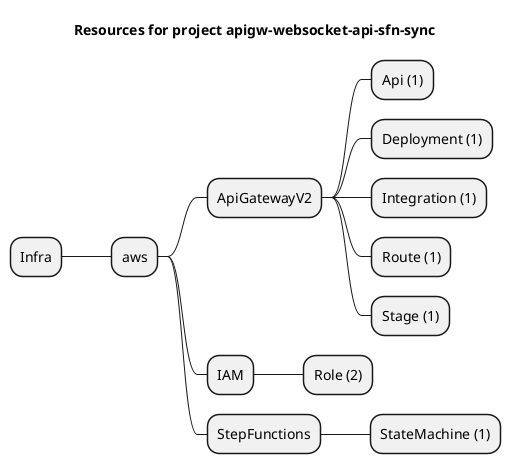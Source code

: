 @startmindmap
title Resources for project apigw-websocket-api-sfn-sync
skinparam monochrome true
+ Infra
++ aws
+++ ApiGatewayV2
++++ Api (1)
++++ Deployment (1)
++++ Integration (1)
++++ Route (1)
++++ Stage (1)
+++ IAM
++++ Role (2)
+++ StepFunctions
++++ StateMachine (1)
@endmindmap